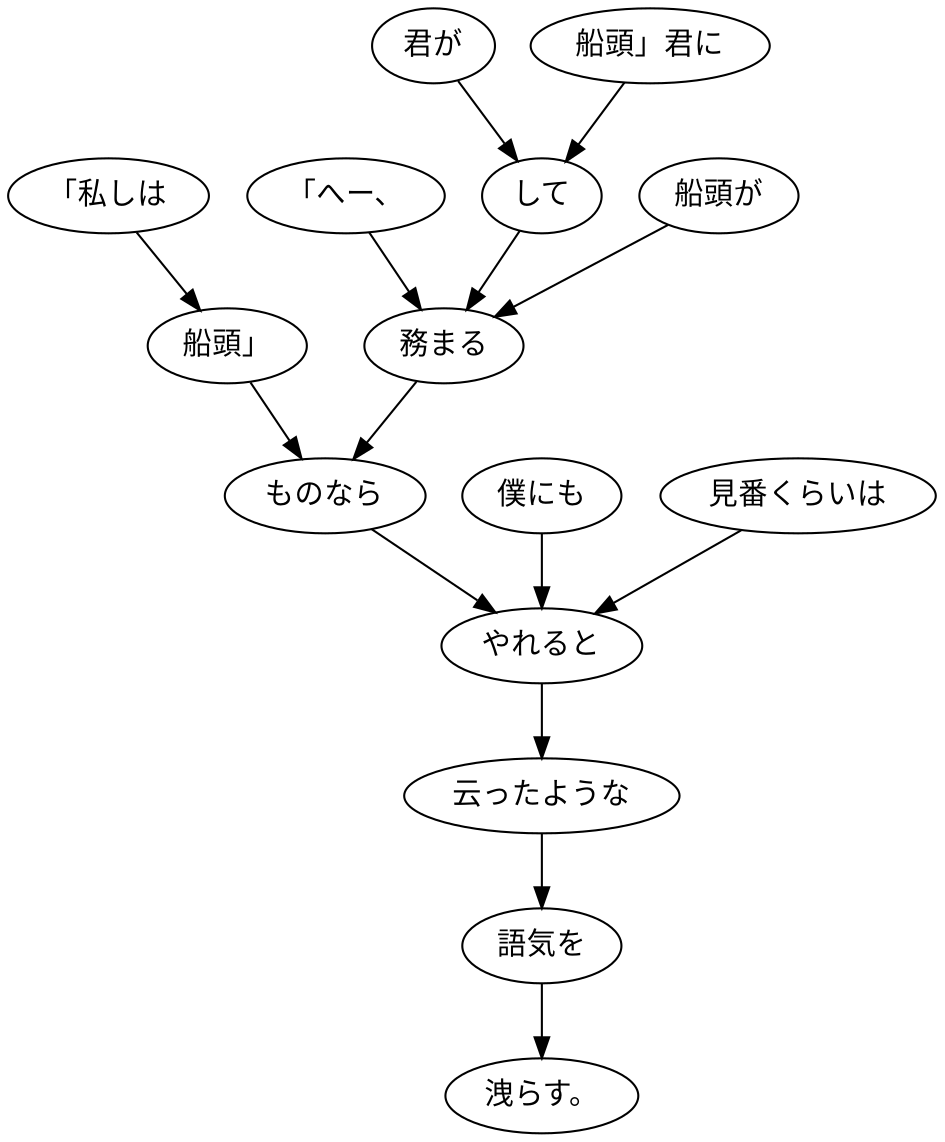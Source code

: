 digraph graph827 {
	node0 [label="「私しは"];
	node1 [label="船頭」"];
	node2 [label="「へー、"];
	node3 [label="君が"];
	node4 [label="船頭」君に"];
	node5 [label="して"];
	node6 [label="船頭が"];
	node7 [label="務まる"];
	node8 [label="ものなら"];
	node9 [label="僕にも"];
	node10 [label="見番くらいは"];
	node11 [label="やれると"];
	node12 [label="云ったような"];
	node13 [label="語気を"];
	node14 [label="洩らす。"];
	node0 -> node1;
	node1 -> node8;
	node2 -> node7;
	node3 -> node5;
	node4 -> node5;
	node5 -> node7;
	node6 -> node7;
	node7 -> node8;
	node8 -> node11;
	node9 -> node11;
	node10 -> node11;
	node11 -> node12;
	node12 -> node13;
	node13 -> node14;
}
